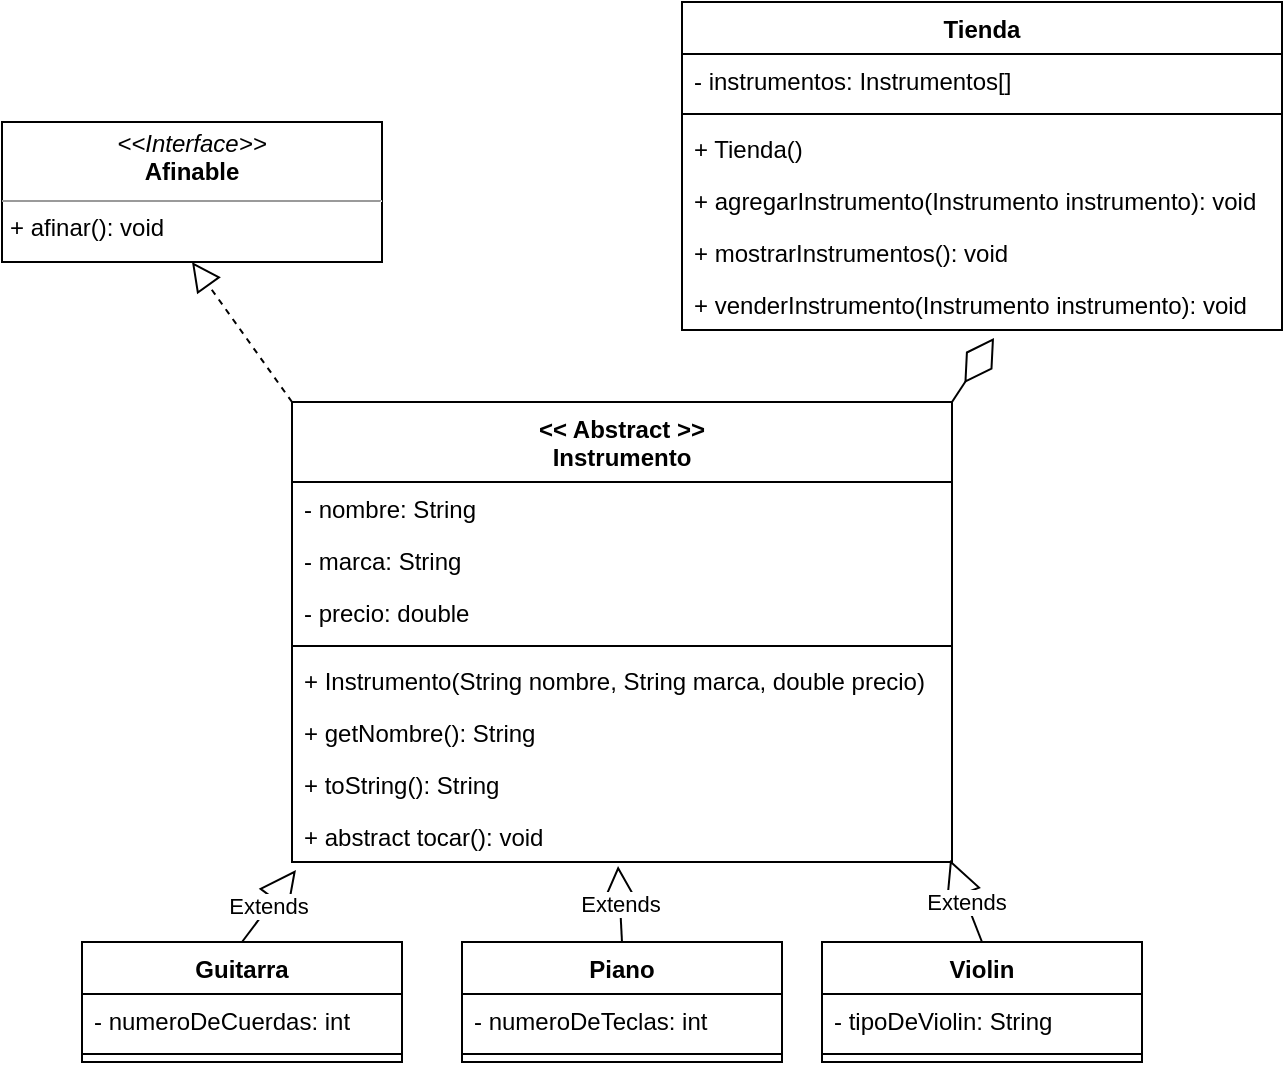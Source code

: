 <mxfile version="21.5.0" type="device">
  <diagram name="Página-1" id="5OqZbRasDK86dM1PaLgI">
    <mxGraphModel dx="874" dy="462" grid="1" gridSize="10" guides="1" tooltips="1" connect="1" arrows="1" fold="1" page="1" pageScale="1" pageWidth="827" pageHeight="1169" math="0" shadow="0">
      <root>
        <mxCell id="0" />
        <mxCell id="1" parent="0" />
        <mxCell id="R_w-_7n86-BaZ7OdsVi1-1" value="&lt;p style=&quot;margin:0px;margin-top:4px;text-align:center;&quot;&gt;&lt;i&gt;&amp;lt;&amp;lt;Interface&amp;gt;&amp;gt;&lt;/i&gt;&lt;br&gt;&lt;b&gt;Afinable&lt;/b&gt;&lt;/p&gt;&lt;hr size=&quot;1&quot;&gt;&lt;p style=&quot;margin:0px;margin-left:4px;&quot;&gt;&lt;span style=&quot;background-color: initial;&quot;&gt;+ afinar(): void&lt;/span&gt;&lt;/p&gt;" style="verticalAlign=top;align=left;overflow=fill;fontSize=12;fontFamily=Helvetica;html=1;whiteSpace=wrap;" vertex="1" parent="1">
          <mxGeometry x="130" y="140" width="190" height="70" as="geometry" />
        </mxCell>
        <mxCell id="R_w-_7n86-BaZ7OdsVi1-2" value="&amp;lt;&amp;lt; Abstract &amp;gt;&amp;gt;&lt;br&gt;Instrumento" style="swimlane;fontStyle=1;align=center;verticalAlign=top;childLayout=stackLayout;horizontal=1;startSize=40;horizontalStack=0;resizeParent=1;resizeParentMax=0;resizeLast=0;collapsible=1;marginBottom=0;whiteSpace=wrap;html=1;" vertex="1" parent="1">
          <mxGeometry x="275" y="280" width="330" height="230" as="geometry" />
        </mxCell>
        <mxCell id="R_w-_7n86-BaZ7OdsVi1-3" value="- nombre: String" style="text;strokeColor=none;fillColor=none;align=left;verticalAlign=top;spacingLeft=4;spacingRight=4;overflow=hidden;rotatable=0;points=[[0,0.5],[1,0.5]];portConstraint=eastwest;whiteSpace=wrap;html=1;" vertex="1" parent="R_w-_7n86-BaZ7OdsVi1-2">
          <mxGeometry y="40" width="330" height="26" as="geometry" />
        </mxCell>
        <mxCell id="R_w-_7n86-BaZ7OdsVi1-6" value="- marca: String" style="text;strokeColor=none;fillColor=none;align=left;verticalAlign=top;spacingLeft=4;spacingRight=4;overflow=hidden;rotatable=0;points=[[0,0.5],[1,0.5]];portConstraint=eastwest;whiteSpace=wrap;html=1;" vertex="1" parent="R_w-_7n86-BaZ7OdsVi1-2">
          <mxGeometry y="66" width="330" height="26" as="geometry" />
        </mxCell>
        <mxCell id="R_w-_7n86-BaZ7OdsVi1-7" value="- precio: double" style="text;strokeColor=none;fillColor=none;align=left;verticalAlign=top;spacingLeft=4;spacingRight=4;overflow=hidden;rotatable=0;points=[[0,0.5],[1,0.5]];portConstraint=eastwest;whiteSpace=wrap;html=1;" vertex="1" parent="R_w-_7n86-BaZ7OdsVi1-2">
          <mxGeometry y="92" width="330" height="26" as="geometry" />
        </mxCell>
        <mxCell id="R_w-_7n86-BaZ7OdsVi1-4" value="" style="line;strokeWidth=1;fillColor=none;align=left;verticalAlign=middle;spacingTop=-1;spacingLeft=3;spacingRight=3;rotatable=0;labelPosition=right;points=[];portConstraint=eastwest;strokeColor=inherit;" vertex="1" parent="R_w-_7n86-BaZ7OdsVi1-2">
          <mxGeometry y="118" width="330" height="8" as="geometry" />
        </mxCell>
        <mxCell id="R_w-_7n86-BaZ7OdsVi1-5" value="+ Instrumento(String nombre, String marca, double precio)" style="text;strokeColor=none;fillColor=none;align=left;verticalAlign=top;spacingLeft=4;spacingRight=4;overflow=hidden;rotatable=0;points=[[0,0.5],[1,0.5]];portConstraint=eastwest;whiteSpace=wrap;html=1;" vertex="1" parent="R_w-_7n86-BaZ7OdsVi1-2">
          <mxGeometry y="126" width="330" height="26" as="geometry" />
        </mxCell>
        <mxCell id="R_w-_7n86-BaZ7OdsVi1-31" value="+ getNombre(): String" style="text;strokeColor=none;fillColor=none;align=left;verticalAlign=top;spacingLeft=4;spacingRight=4;overflow=hidden;rotatable=0;points=[[0,0.5],[1,0.5]];portConstraint=eastwest;whiteSpace=wrap;html=1;" vertex="1" parent="R_w-_7n86-BaZ7OdsVi1-2">
          <mxGeometry y="152" width="330" height="26" as="geometry" />
        </mxCell>
        <mxCell id="R_w-_7n86-BaZ7OdsVi1-32" value="+ toString(): String" style="text;strokeColor=none;fillColor=none;align=left;verticalAlign=top;spacingLeft=4;spacingRight=4;overflow=hidden;rotatable=0;points=[[0,0.5],[1,0.5]];portConstraint=eastwest;whiteSpace=wrap;html=1;" vertex="1" parent="R_w-_7n86-BaZ7OdsVi1-2">
          <mxGeometry y="178" width="330" height="26" as="geometry" />
        </mxCell>
        <mxCell id="R_w-_7n86-BaZ7OdsVi1-8" value="+ abstract tocar(): void" style="text;strokeColor=none;fillColor=none;align=left;verticalAlign=top;spacingLeft=4;spacingRight=4;overflow=hidden;rotatable=0;points=[[0,0.5],[1,0.5]];portConstraint=eastwest;whiteSpace=wrap;html=1;" vertex="1" parent="R_w-_7n86-BaZ7OdsVi1-2">
          <mxGeometry y="204" width="330" height="26" as="geometry" />
        </mxCell>
        <mxCell id="R_w-_7n86-BaZ7OdsVi1-9" value="Guitarra" style="swimlane;fontStyle=1;align=center;verticalAlign=top;childLayout=stackLayout;horizontal=1;startSize=26;horizontalStack=0;resizeParent=1;resizeParentMax=0;resizeLast=0;collapsible=1;marginBottom=0;whiteSpace=wrap;html=1;" vertex="1" parent="1">
          <mxGeometry x="170" y="550" width="160" height="60" as="geometry" />
        </mxCell>
        <mxCell id="R_w-_7n86-BaZ7OdsVi1-10" value="- numeroDeCuerdas: int" style="text;strokeColor=none;fillColor=none;align=left;verticalAlign=top;spacingLeft=4;spacingRight=4;overflow=hidden;rotatable=0;points=[[0,0.5],[1,0.5]];portConstraint=eastwest;whiteSpace=wrap;html=1;" vertex="1" parent="R_w-_7n86-BaZ7OdsVi1-9">
          <mxGeometry y="26" width="160" height="26" as="geometry" />
        </mxCell>
        <mxCell id="R_w-_7n86-BaZ7OdsVi1-11" value="" style="line;strokeWidth=1;fillColor=none;align=left;verticalAlign=middle;spacingTop=-1;spacingLeft=3;spacingRight=3;rotatable=0;labelPosition=right;points=[];portConstraint=eastwest;strokeColor=inherit;" vertex="1" parent="R_w-_7n86-BaZ7OdsVi1-9">
          <mxGeometry y="52" width="160" height="8" as="geometry" />
        </mxCell>
        <mxCell id="R_w-_7n86-BaZ7OdsVi1-13" value="Piano" style="swimlane;fontStyle=1;align=center;verticalAlign=top;childLayout=stackLayout;horizontal=1;startSize=26;horizontalStack=0;resizeParent=1;resizeParentMax=0;resizeLast=0;collapsible=1;marginBottom=0;whiteSpace=wrap;html=1;" vertex="1" parent="1">
          <mxGeometry x="360" y="550" width="160" height="60" as="geometry" />
        </mxCell>
        <mxCell id="R_w-_7n86-BaZ7OdsVi1-14" value="- numeroDeTeclas: int" style="text;strokeColor=none;fillColor=none;align=left;verticalAlign=top;spacingLeft=4;spacingRight=4;overflow=hidden;rotatable=0;points=[[0,0.5],[1,0.5]];portConstraint=eastwest;whiteSpace=wrap;html=1;" vertex="1" parent="R_w-_7n86-BaZ7OdsVi1-13">
          <mxGeometry y="26" width="160" height="26" as="geometry" />
        </mxCell>
        <mxCell id="R_w-_7n86-BaZ7OdsVi1-15" value="" style="line;strokeWidth=1;fillColor=none;align=left;verticalAlign=middle;spacingTop=-1;spacingLeft=3;spacingRight=3;rotatable=0;labelPosition=right;points=[];portConstraint=eastwest;strokeColor=inherit;" vertex="1" parent="R_w-_7n86-BaZ7OdsVi1-13">
          <mxGeometry y="52" width="160" height="8" as="geometry" />
        </mxCell>
        <mxCell id="R_w-_7n86-BaZ7OdsVi1-16" value="Violin" style="swimlane;fontStyle=1;align=center;verticalAlign=top;childLayout=stackLayout;horizontal=1;startSize=26;horizontalStack=0;resizeParent=1;resizeParentMax=0;resizeLast=0;collapsible=1;marginBottom=0;whiteSpace=wrap;html=1;" vertex="1" parent="1">
          <mxGeometry x="540" y="550" width="160" height="60" as="geometry" />
        </mxCell>
        <mxCell id="R_w-_7n86-BaZ7OdsVi1-17" value="- tipoDeViolin: String" style="text;strokeColor=none;fillColor=none;align=left;verticalAlign=top;spacingLeft=4;spacingRight=4;overflow=hidden;rotatable=0;points=[[0,0.5],[1,0.5]];portConstraint=eastwest;whiteSpace=wrap;html=1;" vertex="1" parent="R_w-_7n86-BaZ7OdsVi1-16">
          <mxGeometry y="26" width="160" height="26" as="geometry" />
        </mxCell>
        <mxCell id="R_w-_7n86-BaZ7OdsVi1-18" value="" style="line;strokeWidth=1;fillColor=none;align=left;verticalAlign=middle;spacingTop=-1;spacingLeft=3;spacingRight=3;rotatable=0;labelPosition=right;points=[];portConstraint=eastwest;strokeColor=inherit;" vertex="1" parent="R_w-_7n86-BaZ7OdsVi1-16">
          <mxGeometry y="52" width="160" height="8" as="geometry" />
        </mxCell>
        <mxCell id="R_w-_7n86-BaZ7OdsVi1-19" value="Extends" style="endArrow=block;endSize=16;endFill=0;html=1;rounded=0;exitX=0.5;exitY=0;exitDx=0;exitDy=0;entryX=0.006;entryY=1.154;entryDx=0;entryDy=0;entryPerimeter=0;" edge="1" parent="1" source="R_w-_7n86-BaZ7OdsVi1-9" target="R_w-_7n86-BaZ7OdsVi1-8">
          <mxGeometry width="160" relative="1" as="geometry">
            <mxPoint x="220" y="450" as="sourcePoint" />
            <mxPoint x="380" y="450" as="targetPoint" />
          </mxGeometry>
        </mxCell>
        <mxCell id="R_w-_7n86-BaZ7OdsVi1-20" value="Extends" style="endArrow=block;endSize=16;endFill=0;html=1;rounded=0;exitX=0.5;exitY=0;exitDx=0;exitDy=0;entryX=0.494;entryY=1.077;entryDx=0;entryDy=0;entryPerimeter=0;" edge="1" parent="1" source="R_w-_7n86-BaZ7OdsVi1-13" target="R_w-_7n86-BaZ7OdsVi1-8">
          <mxGeometry width="160" relative="1" as="geometry">
            <mxPoint x="260" y="560" as="sourcePoint" />
            <mxPoint x="287" y="502" as="targetPoint" />
          </mxGeometry>
        </mxCell>
        <mxCell id="R_w-_7n86-BaZ7OdsVi1-21" value="Extends" style="endArrow=block;endSize=16;endFill=0;html=1;rounded=0;exitX=0.5;exitY=0;exitDx=0;exitDy=0;entryX=0.997;entryY=0.962;entryDx=0;entryDy=0;entryPerimeter=0;" edge="1" parent="1" source="R_w-_7n86-BaZ7OdsVi1-16" target="R_w-_7n86-BaZ7OdsVi1-8">
          <mxGeometry width="160" relative="1" as="geometry">
            <mxPoint x="270" y="570" as="sourcePoint" />
            <mxPoint x="297" y="512" as="targetPoint" />
          </mxGeometry>
        </mxCell>
        <mxCell id="R_w-_7n86-BaZ7OdsVi1-22" value="" style="endArrow=block;dashed=1;endFill=0;endSize=12;html=1;rounded=0;exitX=0;exitY=0;exitDx=0;exitDy=0;entryX=0.5;entryY=1;entryDx=0;entryDy=0;" edge="1" parent="1" source="R_w-_7n86-BaZ7OdsVi1-2" target="R_w-_7n86-BaZ7OdsVi1-1">
          <mxGeometry width="160" relative="1" as="geometry">
            <mxPoint x="191" y="360" as="sourcePoint" />
            <mxPoint x="351" y="360" as="targetPoint" />
          </mxGeometry>
        </mxCell>
        <mxCell id="R_w-_7n86-BaZ7OdsVi1-23" value="Tienda" style="swimlane;fontStyle=1;align=center;verticalAlign=top;childLayout=stackLayout;horizontal=1;startSize=26;horizontalStack=0;resizeParent=1;resizeParentMax=0;resizeLast=0;collapsible=1;marginBottom=0;whiteSpace=wrap;html=1;" vertex="1" parent="1">
          <mxGeometry x="470" y="80" width="300" height="164" as="geometry" />
        </mxCell>
        <mxCell id="R_w-_7n86-BaZ7OdsVi1-24" value="- instrumentos: Instrumentos[]" style="text;strokeColor=none;fillColor=none;align=left;verticalAlign=top;spacingLeft=4;spacingRight=4;overflow=hidden;rotatable=0;points=[[0,0.5],[1,0.5]];portConstraint=eastwest;whiteSpace=wrap;html=1;" vertex="1" parent="R_w-_7n86-BaZ7OdsVi1-23">
          <mxGeometry y="26" width="300" height="26" as="geometry" />
        </mxCell>
        <mxCell id="R_w-_7n86-BaZ7OdsVi1-25" value="" style="line;strokeWidth=1;fillColor=none;align=left;verticalAlign=middle;spacingTop=-1;spacingLeft=3;spacingRight=3;rotatable=0;labelPosition=right;points=[];portConstraint=eastwest;strokeColor=inherit;" vertex="1" parent="R_w-_7n86-BaZ7OdsVi1-23">
          <mxGeometry y="52" width="300" height="8" as="geometry" />
        </mxCell>
        <mxCell id="R_w-_7n86-BaZ7OdsVi1-26" value="+ Tienda()" style="text;strokeColor=none;fillColor=none;align=left;verticalAlign=top;spacingLeft=4;spacingRight=4;overflow=hidden;rotatable=0;points=[[0,0.5],[1,0.5]];portConstraint=eastwest;whiteSpace=wrap;html=1;" vertex="1" parent="R_w-_7n86-BaZ7OdsVi1-23">
          <mxGeometry y="60" width="300" height="26" as="geometry" />
        </mxCell>
        <mxCell id="R_w-_7n86-BaZ7OdsVi1-27" value="+ agregarInstrumento(Instrumento instrumento): void" style="text;strokeColor=none;fillColor=none;align=left;verticalAlign=top;spacingLeft=4;spacingRight=4;overflow=hidden;rotatable=0;points=[[0,0.5],[1,0.5]];portConstraint=eastwest;whiteSpace=wrap;html=1;" vertex="1" parent="R_w-_7n86-BaZ7OdsVi1-23">
          <mxGeometry y="86" width="300" height="26" as="geometry" />
        </mxCell>
        <mxCell id="R_w-_7n86-BaZ7OdsVi1-30" value="+ mostrarInstrumentos(): void" style="text;strokeColor=none;fillColor=none;align=left;verticalAlign=top;spacingLeft=4;spacingRight=4;overflow=hidden;rotatable=0;points=[[0,0.5],[1,0.5]];portConstraint=eastwest;whiteSpace=wrap;html=1;" vertex="1" parent="R_w-_7n86-BaZ7OdsVi1-23">
          <mxGeometry y="112" width="300" height="26" as="geometry" />
        </mxCell>
        <mxCell id="R_w-_7n86-BaZ7OdsVi1-28" value="+ venderInstrumento(Instrumento instrumento): void" style="text;strokeColor=none;fillColor=none;align=left;verticalAlign=top;spacingLeft=4;spacingRight=4;overflow=hidden;rotatable=0;points=[[0,0.5],[1,0.5]];portConstraint=eastwest;whiteSpace=wrap;html=1;" vertex="1" parent="R_w-_7n86-BaZ7OdsVi1-23">
          <mxGeometry y="138" width="300" height="26" as="geometry" />
        </mxCell>
        <mxCell id="R_w-_7n86-BaZ7OdsVi1-29" value="" style="endArrow=diamondThin;endFill=0;endSize=24;html=1;rounded=0;entryX=0.52;entryY=1.154;entryDx=0;entryDy=0;entryPerimeter=0;exitX=1;exitY=0;exitDx=0;exitDy=0;" edge="1" parent="1" source="R_w-_7n86-BaZ7OdsVi1-2" target="R_w-_7n86-BaZ7OdsVi1-28">
          <mxGeometry width="160" relative="1" as="geometry">
            <mxPoint x="450" y="350" as="sourcePoint" />
            <mxPoint x="490" y="350" as="targetPoint" />
          </mxGeometry>
        </mxCell>
      </root>
    </mxGraphModel>
  </diagram>
</mxfile>

